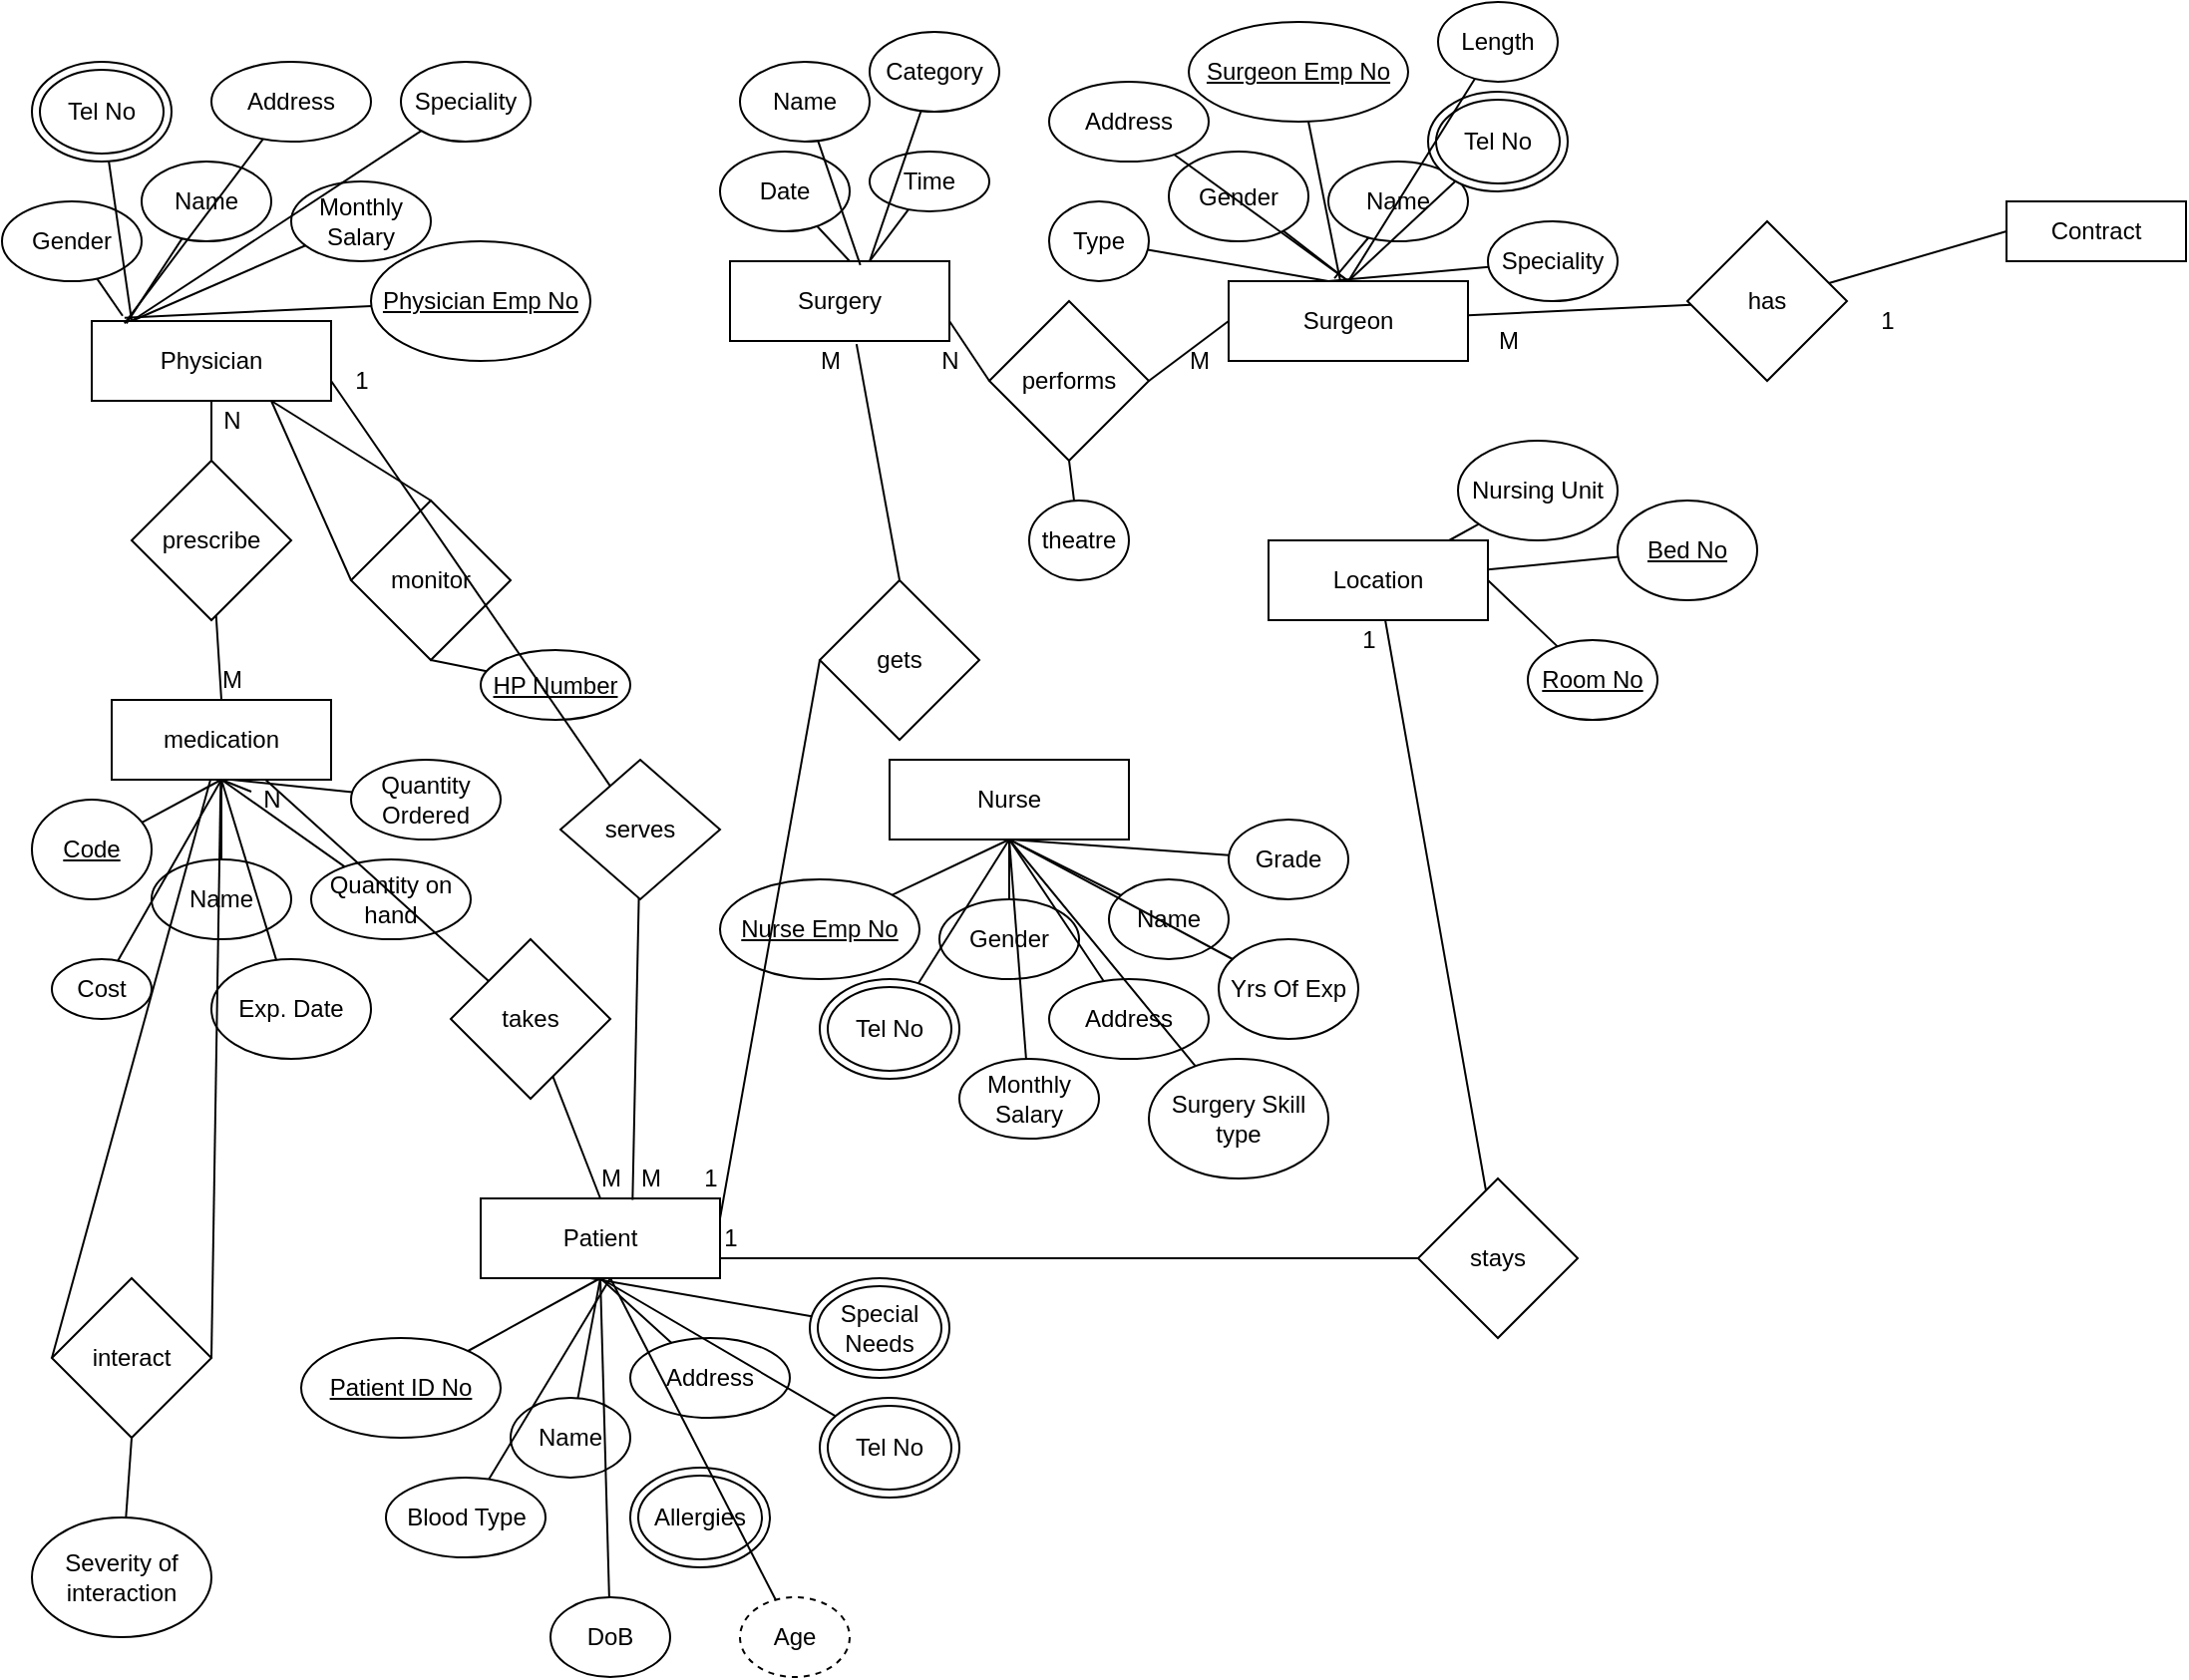 <mxfile version="15.7.3" type="github">
  <diagram id="ZB2PkOVlPT2-zo93CzSN" name="Page-1">
    <mxGraphModel dx="792" dy="1552" grid="1" gridSize="10" guides="1" tooltips="1" connect="1" arrows="1" fold="1" page="1" pageScale="1" pageWidth="850" pageHeight="1100" math="0" shadow="0">
      <root>
        <mxCell id="0" />
        <mxCell id="1" parent="0" />
        <mxCell id="KcIeR8g20Xgpo551yg-J-1" value="Surgeon" style="rounded=0;whiteSpace=wrap;html=1;" vertex="1" parent="1">
          <mxGeometry x="630" y="100" width="120" height="40" as="geometry" />
        </mxCell>
        <mxCell id="KcIeR8g20Xgpo551yg-J-2" value="Physician" style="rounded=0;whiteSpace=wrap;html=1;" vertex="1" parent="1">
          <mxGeometry x="60" y="120" width="120" height="40" as="geometry" />
        </mxCell>
        <mxCell id="KcIeR8g20Xgpo551yg-J-3" value="Nurse" style="rounded=0;whiteSpace=wrap;html=1;" vertex="1" parent="1">
          <mxGeometry x="460" y="340" width="120" height="40" as="geometry" />
        </mxCell>
        <mxCell id="KcIeR8g20Xgpo551yg-J-4" value="medication" style="rounded=0;whiteSpace=wrap;html=1;" vertex="1" parent="1">
          <mxGeometry x="70" y="310" width="110" height="40" as="geometry" />
        </mxCell>
        <mxCell id="KcIeR8g20Xgpo551yg-J-5" value="Patient" style="rounded=0;whiteSpace=wrap;html=1;" vertex="1" parent="1">
          <mxGeometry x="255" y="560" width="120" height="40" as="geometry" />
        </mxCell>
        <mxCell id="KcIeR8g20Xgpo551yg-J-6" value="Location" style="rounded=0;whiteSpace=wrap;html=1;" vertex="1" parent="1">
          <mxGeometry x="650" y="230" width="110" height="40" as="geometry" />
        </mxCell>
        <mxCell id="KcIeR8g20Xgpo551yg-J-7" value="Surgery" style="rounded=0;whiteSpace=wrap;html=1;" vertex="1" parent="1">
          <mxGeometry x="380" y="90" width="110" height="40" as="geometry" />
        </mxCell>
        <mxCell id="KcIeR8g20Xgpo551yg-J-47" style="edgeStyle=none;rounded=0;orthogonalLoop=1;jettySize=auto;html=1;entryX=0.137;entryY=-0.041;entryDx=0;entryDy=0;entryPerimeter=0;endArrow=none;endFill=0;" edge="1" parent="1" source="KcIeR8g20Xgpo551yg-J-8" target="KcIeR8g20Xgpo551yg-J-2">
          <mxGeometry relative="1" as="geometry" />
        </mxCell>
        <mxCell id="KcIeR8g20Xgpo551yg-J-8" value="&lt;u&gt;Physician Emp No&lt;/u&gt;" style="ellipse;whiteSpace=wrap;html=1;" vertex="1" parent="1">
          <mxGeometry x="200" y="80" width="110" height="60" as="geometry" />
        </mxCell>
        <mxCell id="KcIeR8g20Xgpo551yg-J-44" style="edgeStyle=none;rounded=0;orthogonalLoop=1;jettySize=auto;html=1;entryX=0.145;entryY=0.03;entryDx=0;entryDy=0;entryPerimeter=0;endArrow=none;endFill=0;" edge="1" parent="1" source="KcIeR8g20Xgpo551yg-J-9" target="KcIeR8g20Xgpo551yg-J-2">
          <mxGeometry relative="1" as="geometry" />
        </mxCell>
        <mxCell id="KcIeR8g20Xgpo551yg-J-9" value="Name" style="ellipse;whiteSpace=wrap;html=1;" vertex="1" parent="1">
          <mxGeometry x="85" y="40" width="65" height="40" as="geometry" />
        </mxCell>
        <mxCell id="KcIeR8g20Xgpo551yg-J-42" style="rounded=0;orthogonalLoop=1;jettySize=auto;html=1;entryX=0.129;entryY=-0.065;entryDx=0;entryDy=0;entryPerimeter=0;endArrow=none;endFill=0;" edge="1" parent="1" source="KcIeR8g20Xgpo551yg-J-10" target="KcIeR8g20Xgpo551yg-J-2">
          <mxGeometry relative="1" as="geometry" />
        </mxCell>
        <mxCell id="KcIeR8g20Xgpo551yg-J-10" value="Gender" style="ellipse;whiteSpace=wrap;html=1;" vertex="1" parent="1">
          <mxGeometry x="15" y="60" width="70" height="40" as="geometry" />
        </mxCell>
        <mxCell id="KcIeR8g20Xgpo551yg-J-45" style="edgeStyle=none;rounded=0;orthogonalLoop=1;jettySize=auto;html=1;endArrow=none;endFill=0;" edge="1" parent="1" source="KcIeR8g20Xgpo551yg-J-11">
          <mxGeometry relative="1" as="geometry">
            <mxPoint x="80" y="120" as="targetPoint" />
          </mxGeometry>
        </mxCell>
        <mxCell id="KcIeR8g20Xgpo551yg-J-11" value="Monthly Salary" style="ellipse;whiteSpace=wrap;html=1;" vertex="1" parent="1">
          <mxGeometry x="160" y="50" width="70" height="40" as="geometry" />
        </mxCell>
        <mxCell id="KcIeR8g20Xgpo551yg-J-48" style="edgeStyle=none;rounded=0;orthogonalLoop=1;jettySize=auto;html=1;endArrow=none;endFill=0;" edge="1" parent="1" source="KcIeR8g20Xgpo551yg-J-12">
          <mxGeometry relative="1" as="geometry">
            <mxPoint x="80" y="120" as="targetPoint" />
          </mxGeometry>
        </mxCell>
        <mxCell id="KcIeR8g20Xgpo551yg-J-12" value="Speciality" style="ellipse;whiteSpace=wrap;html=1;" vertex="1" parent="1">
          <mxGeometry x="215" y="-10" width="65" height="40" as="geometry" />
        </mxCell>
        <mxCell id="KcIeR8g20Xgpo551yg-J-46" style="edgeStyle=none;rounded=0;orthogonalLoop=1;jettySize=auto;html=1;entryX=0.137;entryY=0.03;entryDx=0;entryDy=0;entryPerimeter=0;endArrow=none;endFill=0;" edge="1" parent="1" source="KcIeR8g20Xgpo551yg-J-13" target="KcIeR8g20Xgpo551yg-J-2">
          <mxGeometry relative="1" as="geometry" />
        </mxCell>
        <mxCell id="KcIeR8g20Xgpo551yg-J-13" value="Address" style="ellipse;whiteSpace=wrap;html=1;" vertex="1" parent="1">
          <mxGeometry x="120" y="-10" width="80" height="40" as="geometry" />
        </mxCell>
        <mxCell id="KcIeR8g20Xgpo551yg-J-43" style="edgeStyle=none;rounded=0;orthogonalLoop=1;jettySize=auto;html=1;entryX=0.167;entryY=0;entryDx=0;entryDy=0;entryPerimeter=0;endArrow=none;endFill=0;" edge="1" parent="1" source="KcIeR8g20Xgpo551yg-J-14" target="KcIeR8g20Xgpo551yg-J-2">
          <mxGeometry relative="1" as="geometry" />
        </mxCell>
        <mxCell id="KcIeR8g20Xgpo551yg-J-14" value="Tel No" style="ellipse;shape=doubleEllipse;whiteSpace=wrap;html=1;" vertex="1" parent="1">
          <mxGeometry x="30" y="-10" width="70" height="50" as="geometry" />
        </mxCell>
        <mxCell id="KcIeR8g20Xgpo551yg-J-67" style="edgeStyle=none;rounded=0;orthogonalLoop=1;jettySize=auto;html=1;entryX=0.5;entryY=1;entryDx=0;entryDy=0;endArrow=none;endFill=0;" edge="1" parent="1" source="KcIeR8g20Xgpo551yg-J-15" target="KcIeR8g20Xgpo551yg-J-3">
          <mxGeometry relative="1" as="geometry" />
        </mxCell>
        <mxCell id="KcIeR8g20Xgpo551yg-J-15" value="Name" style="ellipse;whiteSpace=wrap;html=1;" vertex="1" parent="1">
          <mxGeometry x="570" y="400" width="60" height="40" as="geometry" />
        </mxCell>
        <mxCell id="KcIeR8g20Xgpo551yg-J-51" style="edgeStyle=none;rounded=0;orthogonalLoop=1;jettySize=auto;html=1;entryX=0.442;entryY=-0.036;entryDx=0;entryDy=0;entryPerimeter=0;endArrow=none;endFill=0;" edge="1" parent="1" source="KcIeR8g20Xgpo551yg-J-16" target="KcIeR8g20Xgpo551yg-J-1">
          <mxGeometry relative="1" as="geometry" />
        </mxCell>
        <mxCell id="KcIeR8g20Xgpo551yg-J-16" value="Name" style="ellipse;whiteSpace=wrap;html=1;" vertex="1" parent="1">
          <mxGeometry x="680" y="40" width="70" height="40" as="geometry" />
        </mxCell>
        <mxCell id="KcIeR8g20Xgpo551yg-J-53" style="edgeStyle=none;rounded=0;orthogonalLoop=1;jettySize=auto;html=1;endArrow=none;endFill=0;" edge="1" parent="1" source="KcIeR8g20Xgpo551yg-J-17">
          <mxGeometry relative="1" as="geometry">
            <mxPoint x="690" y="100" as="targetPoint" />
          </mxGeometry>
        </mxCell>
        <mxCell id="KcIeR8g20Xgpo551yg-J-17" value="Gender" style="ellipse;whiteSpace=wrap;html=1;" vertex="1" parent="1">
          <mxGeometry x="600" y="35" width="70" height="45" as="geometry" />
        </mxCell>
        <mxCell id="KcIeR8g20Xgpo551yg-J-62" style="edgeStyle=none;rounded=0;orthogonalLoop=1;jettySize=auto;html=1;endArrow=none;endFill=0;" edge="1" parent="1" source="KcIeR8g20Xgpo551yg-J-18" target="KcIeR8g20Xgpo551yg-J-3">
          <mxGeometry relative="1" as="geometry" />
        </mxCell>
        <mxCell id="KcIeR8g20Xgpo551yg-J-18" value="Gender" style="ellipse;whiteSpace=wrap;html=1;" vertex="1" parent="1">
          <mxGeometry x="485" y="410" width="70" height="40" as="geometry" />
        </mxCell>
        <mxCell id="KcIeR8g20Xgpo551yg-J-49" style="edgeStyle=none;rounded=0;orthogonalLoop=1;jettySize=auto;html=1;endArrow=none;endFill=0;" edge="1" parent="1" source="KcIeR8g20Xgpo551yg-J-19" target="KcIeR8g20Xgpo551yg-J-1">
          <mxGeometry relative="1" as="geometry" />
        </mxCell>
        <mxCell id="KcIeR8g20Xgpo551yg-J-19" value="&lt;u&gt;Surgeon Emp No&lt;/u&gt;" style="ellipse;whiteSpace=wrap;html=1;" vertex="1" parent="1">
          <mxGeometry x="610" y="-30" width="110" height="50" as="geometry" />
        </mxCell>
        <mxCell id="KcIeR8g20Xgpo551yg-J-61" style="edgeStyle=none;rounded=0;orthogonalLoop=1;jettySize=auto;html=1;entryX=0.5;entryY=1;entryDx=0;entryDy=0;endArrow=none;endFill=0;" edge="1" parent="1" source="KcIeR8g20Xgpo551yg-J-20" target="KcIeR8g20Xgpo551yg-J-3">
          <mxGeometry relative="1" as="geometry" />
        </mxCell>
        <mxCell id="KcIeR8g20Xgpo551yg-J-20" value="&lt;u&gt;Nurse Emp No&lt;/u&gt;" style="ellipse;whiteSpace=wrap;html=1;" vertex="1" parent="1">
          <mxGeometry x="375" y="400" width="100" height="50" as="geometry" />
        </mxCell>
        <mxCell id="KcIeR8g20Xgpo551yg-J-55" style="edgeStyle=none;rounded=0;orthogonalLoop=1;jettySize=auto;html=1;endArrow=none;endFill=0;" edge="1" parent="1" source="KcIeR8g20Xgpo551yg-J-21">
          <mxGeometry relative="1" as="geometry">
            <mxPoint x="690" y="100" as="targetPoint" />
          </mxGeometry>
        </mxCell>
        <mxCell id="KcIeR8g20Xgpo551yg-J-21" value="Address" style="ellipse;whiteSpace=wrap;html=1;" vertex="1" parent="1">
          <mxGeometry x="540" width="80" height="40" as="geometry" />
        </mxCell>
        <mxCell id="KcIeR8g20Xgpo551yg-J-65" style="edgeStyle=none;rounded=0;orthogonalLoop=1;jettySize=auto;html=1;endArrow=none;endFill=0;" edge="1" parent="1" source="KcIeR8g20Xgpo551yg-J-22">
          <mxGeometry relative="1" as="geometry">
            <mxPoint x="520" y="380" as="targetPoint" />
          </mxGeometry>
        </mxCell>
        <mxCell id="KcIeR8g20Xgpo551yg-J-22" value="Address" style="ellipse;whiteSpace=wrap;html=1;" vertex="1" parent="1">
          <mxGeometry x="540" y="450" width="80" height="40" as="geometry" />
        </mxCell>
        <mxCell id="KcIeR8g20Xgpo551yg-J-56" style="edgeStyle=none;rounded=0;orthogonalLoop=1;jettySize=auto;html=1;endArrow=none;endFill=0;" edge="1" parent="1" source="KcIeR8g20Xgpo551yg-J-23">
          <mxGeometry relative="1" as="geometry">
            <mxPoint x="690" y="100" as="targetPoint" />
          </mxGeometry>
        </mxCell>
        <mxCell id="KcIeR8g20Xgpo551yg-J-23" value="Tel No" style="ellipse;shape=doubleEllipse;whiteSpace=wrap;html=1;" vertex="1" parent="1">
          <mxGeometry x="730" y="5" width="70" height="50" as="geometry" />
        </mxCell>
        <mxCell id="KcIeR8g20Xgpo551yg-J-63" style="edgeStyle=none;rounded=0;orthogonalLoop=1;jettySize=auto;html=1;entryX=0.5;entryY=1;entryDx=0;entryDy=0;endArrow=none;endFill=0;" edge="1" parent="1" source="KcIeR8g20Xgpo551yg-J-24" target="KcIeR8g20Xgpo551yg-J-3">
          <mxGeometry relative="1" as="geometry" />
        </mxCell>
        <mxCell id="KcIeR8g20Xgpo551yg-J-24" value="Tel No" style="ellipse;shape=doubleEllipse;whiteSpace=wrap;html=1;" vertex="1" parent="1">
          <mxGeometry x="425" y="450" width="70" height="50" as="geometry" />
        </mxCell>
        <mxCell id="KcIeR8g20Xgpo551yg-J-52" style="edgeStyle=none;rounded=0;orthogonalLoop=1;jettySize=auto;html=1;endArrow=none;endFill=0;" edge="1" parent="1" source="KcIeR8g20Xgpo551yg-J-25">
          <mxGeometry relative="1" as="geometry">
            <mxPoint x="680" y="100" as="targetPoint" />
          </mxGeometry>
        </mxCell>
        <mxCell id="KcIeR8g20Xgpo551yg-J-25" value="Speciality" style="ellipse;whiteSpace=wrap;html=1;" vertex="1" parent="1">
          <mxGeometry x="760" y="70" width="65" height="40" as="geometry" />
        </mxCell>
        <mxCell id="KcIeR8g20Xgpo551yg-J-54" style="edgeStyle=none;rounded=0;orthogonalLoop=1;jettySize=auto;html=1;endArrow=none;endFill=0;" edge="1" parent="1" source="KcIeR8g20Xgpo551yg-J-26">
          <mxGeometry relative="1" as="geometry">
            <mxPoint x="680" y="100" as="targetPoint" />
          </mxGeometry>
        </mxCell>
        <mxCell id="KcIeR8g20Xgpo551yg-J-26" value="Type" style="ellipse;whiteSpace=wrap;html=1;" vertex="1" parent="1">
          <mxGeometry x="540" y="60" width="50" height="40" as="geometry" />
        </mxCell>
        <mxCell id="KcIeR8g20Xgpo551yg-J-57" style="edgeStyle=none;rounded=0;orthogonalLoop=1;jettySize=auto;html=1;endArrow=none;endFill=0;" edge="1" parent="1" source="KcIeR8g20Xgpo551yg-J-27">
          <mxGeometry relative="1" as="geometry">
            <mxPoint x="690" y="100" as="targetPoint" />
          </mxGeometry>
        </mxCell>
        <mxCell id="KcIeR8g20Xgpo551yg-J-27" value="Length" style="ellipse;whiteSpace=wrap;html=1;" vertex="1" parent="1">
          <mxGeometry x="735" y="-40" width="60" height="40" as="geometry" />
        </mxCell>
        <mxCell id="KcIeR8g20Xgpo551yg-J-28" value="Contract" style="rounded=0;whiteSpace=wrap;html=1;" vertex="1" parent="1">
          <mxGeometry x="1020" y="60" width="90" height="30" as="geometry" />
        </mxCell>
        <mxCell id="KcIeR8g20Xgpo551yg-J-64" style="edgeStyle=none;rounded=0;orthogonalLoop=1;jettySize=auto;html=1;entryX=0.5;entryY=1;entryDx=0;entryDy=0;endArrow=none;endFill=0;" edge="1" parent="1" source="KcIeR8g20Xgpo551yg-J-29" target="KcIeR8g20Xgpo551yg-J-3">
          <mxGeometry relative="1" as="geometry" />
        </mxCell>
        <mxCell id="KcIeR8g20Xgpo551yg-J-29" value="Monthly Salary" style="ellipse;whiteSpace=wrap;html=1;" vertex="1" parent="1">
          <mxGeometry x="495" y="490" width="70" height="40" as="geometry" />
        </mxCell>
        <mxCell id="KcIeR8g20Xgpo551yg-J-70" style="edgeStyle=none;rounded=0;orthogonalLoop=1;jettySize=auto;html=1;entryX=0.5;entryY=1;entryDx=0;entryDy=0;endArrow=none;endFill=0;" edge="1" parent="1" source="KcIeR8g20Xgpo551yg-J-30" target="KcIeR8g20Xgpo551yg-J-3">
          <mxGeometry relative="1" as="geometry" />
        </mxCell>
        <mxCell id="KcIeR8g20Xgpo551yg-J-30" value="Grade" style="ellipse;whiteSpace=wrap;html=1;" vertex="1" parent="1">
          <mxGeometry x="630" y="370" width="60" height="40" as="geometry" />
        </mxCell>
        <mxCell id="KcIeR8g20Xgpo551yg-J-69" style="edgeStyle=none;rounded=0;orthogonalLoop=1;jettySize=auto;html=1;entryX=0.5;entryY=1;entryDx=0;entryDy=0;endArrow=none;endFill=0;" edge="1" parent="1" source="KcIeR8g20Xgpo551yg-J-31" target="KcIeR8g20Xgpo551yg-J-3">
          <mxGeometry relative="1" as="geometry" />
        </mxCell>
        <mxCell id="KcIeR8g20Xgpo551yg-J-31" value="Yrs Of Exp" style="ellipse;whiteSpace=wrap;html=1;" vertex="1" parent="1">
          <mxGeometry x="625" y="430" width="70" height="50" as="geometry" />
        </mxCell>
        <mxCell id="KcIeR8g20Xgpo551yg-J-66" style="edgeStyle=none;rounded=0;orthogonalLoop=1;jettySize=auto;html=1;entryX=0.5;entryY=1;entryDx=0;entryDy=0;endArrow=none;endFill=0;" edge="1" parent="1" source="KcIeR8g20Xgpo551yg-J-32" target="KcIeR8g20Xgpo551yg-J-3">
          <mxGeometry relative="1" as="geometry" />
        </mxCell>
        <mxCell id="KcIeR8g20Xgpo551yg-J-32" value="Surgery Skill type" style="ellipse;whiteSpace=wrap;html=1;" vertex="1" parent="1">
          <mxGeometry x="590" y="490" width="90" height="60" as="geometry" />
        </mxCell>
        <mxCell id="KcIeR8g20Xgpo551yg-J-59" style="edgeStyle=none;rounded=0;orthogonalLoop=1;jettySize=auto;html=1;endArrow=none;endFill=0;" edge="1" parent="1" source="KcIeR8g20Xgpo551yg-J-33" target="KcIeR8g20Xgpo551yg-J-6">
          <mxGeometry relative="1" as="geometry" />
        </mxCell>
        <mxCell id="KcIeR8g20Xgpo551yg-J-33" value="&lt;u&gt;Bed No&lt;/u&gt;" style="ellipse;whiteSpace=wrap;html=1;" vertex="1" parent="1">
          <mxGeometry x="825" y="210" width="70" height="50" as="geometry" />
        </mxCell>
        <mxCell id="KcIeR8g20Xgpo551yg-J-60" style="edgeStyle=none;rounded=0;orthogonalLoop=1;jettySize=auto;html=1;entryX=1;entryY=0.5;entryDx=0;entryDy=0;endArrow=none;endFill=0;" edge="1" parent="1" source="KcIeR8g20Xgpo551yg-J-34" target="KcIeR8g20Xgpo551yg-J-6">
          <mxGeometry relative="1" as="geometry" />
        </mxCell>
        <mxCell id="KcIeR8g20Xgpo551yg-J-34" value="&lt;u&gt;Room No&lt;/u&gt;" style="ellipse;whiteSpace=wrap;html=1;" vertex="1" parent="1">
          <mxGeometry x="780" y="280" width="65" height="40" as="geometry" />
        </mxCell>
        <mxCell id="KcIeR8g20Xgpo551yg-J-58" style="edgeStyle=none;rounded=0;orthogonalLoop=1;jettySize=auto;html=1;endArrow=none;endFill=0;" edge="1" parent="1" source="KcIeR8g20Xgpo551yg-J-35" target="KcIeR8g20Xgpo551yg-J-6">
          <mxGeometry relative="1" as="geometry" />
        </mxCell>
        <mxCell id="KcIeR8g20Xgpo551yg-J-35" value="Nursing Unit" style="ellipse;whiteSpace=wrap;html=1;" vertex="1" parent="1">
          <mxGeometry x="745" y="180" width="80" height="50" as="geometry" />
        </mxCell>
        <mxCell id="KcIeR8g20Xgpo551yg-J-71" style="edgeStyle=none;rounded=0;orthogonalLoop=1;jettySize=auto;html=1;entryX=0.5;entryY=1;entryDx=0;entryDy=0;endArrow=none;endFill=0;" edge="1" parent="1" source="KcIeR8g20Xgpo551yg-J-36" target="KcIeR8g20Xgpo551yg-J-4">
          <mxGeometry relative="1" as="geometry" />
        </mxCell>
        <mxCell id="KcIeR8g20Xgpo551yg-J-36" value="&lt;u&gt;Code&lt;/u&gt;" style="ellipse;whiteSpace=wrap;html=1;" vertex="1" parent="1">
          <mxGeometry x="30" y="360" width="60" height="50" as="geometry" />
        </mxCell>
        <mxCell id="KcIeR8g20Xgpo551yg-J-73" style="edgeStyle=none;rounded=0;orthogonalLoop=1;jettySize=auto;html=1;endArrow=none;endFill=0;" edge="1" parent="1" source="KcIeR8g20Xgpo551yg-J-37" target="KcIeR8g20Xgpo551yg-J-4">
          <mxGeometry relative="1" as="geometry" />
        </mxCell>
        <mxCell id="KcIeR8g20Xgpo551yg-J-37" value="Name" style="ellipse;whiteSpace=wrap;html=1;" vertex="1" parent="1">
          <mxGeometry x="90" y="390" width="70" height="40" as="geometry" />
        </mxCell>
        <mxCell id="KcIeR8g20Xgpo551yg-J-75" style="edgeStyle=none;rounded=0;orthogonalLoop=1;jettySize=auto;html=1;entryX=0.5;entryY=1;entryDx=0;entryDy=0;endArrow=none;endFill=0;" edge="1" parent="1" source="KcIeR8g20Xgpo551yg-J-38" target="KcIeR8g20Xgpo551yg-J-4">
          <mxGeometry relative="1" as="geometry" />
        </mxCell>
        <mxCell id="KcIeR8g20Xgpo551yg-J-38" value="Quantity on hand" style="ellipse;whiteSpace=wrap;html=1;" vertex="1" parent="1">
          <mxGeometry x="170" y="390" width="80" height="40" as="geometry" />
        </mxCell>
        <mxCell id="KcIeR8g20Xgpo551yg-J-76" style="edgeStyle=none;rounded=0;orthogonalLoop=1;jettySize=auto;html=1;entryX=0.5;entryY=1;entryDx=0;entryDy=0;endArrow=none;endFill=0;startArrow=none;" edge="1" parent="1" source="KcIeR8g20Xgpo551yg-J-121" target="KcIeR8g20Xgpo551yg-J-4">
          <mxGeometry relative="1" as="geometry" />
        </mxCell>
        <mxCell id="KcIeR8g20Xgpo551yg-J-39" value="Quantity Ordered" style="ellipse;whiteSpace=wrap;html=1;" vertex="1" parent="1">
          <mxGeometry x="190" y="340" width="75" height="40" as="geometry" />
        </mxCell>
        <mxCell id="KcIeR8g20Xgpo551yg-J-72" style="edgeStyle=none;rounded=0;orthogonalLoop=1;jettySize=auto;html=1;entryX=0.5;entryY=1;entryDx=0;entryDy=0;endArrow=none;endFill=0;" edge="1" parent="1" source="KcIeR8g20Xgpo551yg-J-40" target="KcIeR8g20Xgpo551yg-J-4">
          <mxGeometry relative="1" as="geometry" />
        </mxCell>
        <mxCell id="KcIeR8g20Xgpo551yg-J-40" value="Cost" style="ellipse;whiteSpace=wrap;html=1;" vertex="1" parent="1">
          <mxGeometry x="40" y="440" width="50" height="30" as="geometry" />
        </mxCell>
        <mxCell id="KcIeR8g20Xgpo551yg-J-74" style="edgeStyle=none;rounded=0;orthogonalLoop=1;jettySize=auto;html=1;entryX=0.5;entryY=1;entryDx=0;entryDy=0;endArrow=none;endFill=0;" edge="1" parent="1" source="KcIeR8g20Xgpo551yg-J-41" target="KcIeR8g20Xgpo551yg-J-4">
          <mxGeometry relative="1" as="geometry" />
        </mxCell>
        <mxCell id="KcIeR8g20Xgpo551yg-J-41" value="Exp. Date" style="ellipse;whiteSpace=wrap;html=1;" vertex="1" parent="1">
          <mxGeometry x="120" y="440" width="80" height="50" as="geometry" />
        </mxCell>
        <mxCell id="KcIeR8g20Xgpo551yg-J-83" style="edgeStyle=none;rounded=0;orthogonalLoop=1;jettySize=auto;html=1;endArrow=none;endFill=0;" edge="1" parent="1" source="KcIeR8g20Xgpo551yg-J-77">
          <mxGeometry relative="1" as="geometry">
            <mxPoint x="440" y="90" as="targetPoint" />
          </mxGeometry>
        </mxCell>
        <mxCell id="KcIeR8g20Xgpo551yg-J-77" value="Date" style="ellipse;whiteSpace=wrap;html=1;fontFamily=Helvetica;fontSize=12;fontColor=rgba(0, 0, 0, 1);align=center;strokeColor=rgba(0, 0, 0, 1);fillColor=rgba(255, 255, 255, 1);" vertex="1" parent="1">
          <mxGeometry x="375" y="35" width="65" height="40" as="geometry" />
        </mxCell>
        <mxCell id="KcIeR8g20Xgpo551yg-J-82" style="edgeStyle=none;rounded=0;orthogonalLoop=1;jettySize=auto;html=1;endArrow=none;endFill=0;" edge="1" parent="1" source="KcIeR8g20Xgpo551yg-J-78" target="KcIeR8g20Xgpo551yg-J-7">
          <mxGeometry relative="1" as="geometry" />
        </mxCell>
        <mxCell id="KcIeR8g20Xgpo551yg-J-78" value="Time" style="ellipse;whiteSpace=wrap;html=1;" vertex="1" parent="1">
          <mxGeometry x="450" y="35" width="60" height="30" as="geometry" />
        </mxCell>
        <mxCell id="KcIeR8g20Xgpo551yg-J-81" style="edgeStyle=none;rounded=0;orthogonalLoop=1;jettySize=auto;html=1;entryX=0.594;entryY=0.048;entryDx=0;entryDy=0;entryPerimeter=0;endArrow=none;endFill=0;" edge="1" parent="1" source="KcIeR8g20Xgpo551yg-J-79" target="KcIeR8g20Xgpo551yg-J-7">
          <mxGeometry relative="1" as="geometry" />
        </mxCell>
        <mxCell id="KcIeR8g20Xgpo551yg-J-79" value="Name" style="ellipse;whiteSpace=wrap;html=1;" vertex="1" parent="1">
          <mxGeometry x="385" y="-10" width="65" height="40" as="geometry" />
        </mxCell>
        <mxCell id="KcIeR8g20Xgpo551yg-J-84" style="edgeStyle=none;rounded=0;orthogonalLoop=1;jettySize=auto;html=1;endArrow=none;endFill=0;" edge="1" parent="1" source="KcIeR8g20Xgpo551yg-J-80">
          <mxGeometry relative="1" as="geometry">
            <mxPoint x="450" y="90" as="targetPoint" />
          </mxGeometry>
        </mxCell>
        <mxCell id="KcIeR8g20Xgpo551yg-J-80" value="Category" style="ellipse;whiteSpace=wrap;html=1;" vertex="1" parent="1">
          <mxGeometry x="450" y="-25" width="65" height="40" as="geometry" />
        </mxCell>
        <mxCell id="KcIeR8g20Xgpo551yg-J-88" style="edgeStyle=none;rounded=0;orthogonalLoop=1;jettySize=auto;html=1;entryX=0.5;entryY=1;entryDx=0;entryDy=0;endArrow=none;endFill=0;" edge="1" parent="1" source="KcIeR8g20Xgpo551yg-J-85" target="KcIeR8g20Xgpo551yg-J-5">
          <mxGeometry relative="1" as="geometry" />
        </mxCell>
        <mxCell id="KcIeR8g20Xgpo551yg-J-85" value="&lt;u&gt;Patient ID No&lt;/u&gt;" style="ellipse;whiteSpace=wrap;html=1;" vertex="1" parent="1">
          <mxGeometry x="165" y="630" width="100" height="50" as="geometry" />
        </mxCell>
        <mxCell id="KcIeR8g20Xgpo551yg-J-89" style="edgeStyle=none;rounded=0;orthogonalLoop=1;jettySize=auto;html=1;entryX=0.5;entryY=1;entryDx=0;entryDy=0;endArrow=none;endFill=0;" edge="1" parent="1" source="KcIeR8g20Xgpo551yg-J-86" target="KcIeR8g20Xgpo551yg-J-5">
          <mxGeometry relative="1" as="geometry" />
        </mxCell>
        <mxCell id="KcIeR8g20Xgpo551yg-J-86" value="Name" style="ellipse;whiteSpace=wrap;html=1;" vertex="1" parent="1">
          <mxGeometry x="270" y="660" width="60" height="40" as="geometry" />
        </mxCell>
        <mxCell id="KcIeR8g20Xgpo551yg-J-90" style="edgeStyle=none;rounded=0;orthogonalLoop=1;jettySize=auto;html=1;entryX=0.5;entryY=1;entryDx=0;entryDy=0;endArrow=none;endFill=0;" edge="1" parent="1" source="KcIeR8g20Xgpo551yg-J-87" target="KcIeR8g20Xgpo551yg-J-5">
          <mxGeometry relative="1" as="geometry" />
        </mxCell>
        <mxCell id="KcIeR8g20Xgpo551yg-J-87" value="Address" style="ellipse;whiteSpace=wrap;html=1;" vertex="1" parent="1">
          <mxGeometry x="330" y="630" width="80" height="40" as="geometry" />
        </mxCell>
        <mxCell id="KcIeR8g20Xgpo551yg-J-99" style="edgeStyle=none;rounded=0;orthogonalLoop=1;jettySize=auto;html=1;endArrow=none;endFill=0;" edge="1" parent="1" source="KcIeR8g20Xgpo551yg-J-92">
          <mxGeometry relative="1" as="geometry">
            <mxPoint x="320" y="600" as="targetPoint" />
          </mxGeometry>
        </mxCell>
        <mxCell id="KcIeR8g20Xgpo551yg-J-92" value="Blood Type" style="ellipse;whiteSpace=wrap;html=1;" vertex="1" parent="1">
          <mxGeometry x="207.5" y="700" width="80" height="40" as="geometry" />
        </mxCell>
        <mxCell id="KcIeR8g20Xgpo551yg-J-100" style="edgeStyle=none;rounded=0;orthogonalLoop=1;jettySize=auto;html=1;entryX=0.5;entryY=1;entryDx=0;entryDy=0;endArrow=none;endFill=0;" edge="1" parent="1" source="KcIeR8g20Xgpo551yg-J-93" target="KcIeR8g20Xgpo551yg-J-5">
          <mxGeometry relative="1" as="geometry" />
        </mxCell>
        <mxCell id="KcIeR8g20Xgpo551yg-J-93" value="DoB" style="ellipse;whiteSpace=wrap;html=1;" vertex="1" parent="1">
          <mxGeometry x="290" y="760" width="60" height="40" as="geometry" />
        </mxCell>
        <mxCell id="KcIeR8g20Xgpo551yg-J-98" style="edgeStyle=none;rounded=0;orthogonalLoop=1;jettySize=auto;html=1;entryX=0.5;entryY=1;entryDx=0;entryDy=0;endArrow=none;endFill=0;" edge="1" parent="1" source="KcIeR8g20Xgpo551yg-J-94" target="KcIeR8g20Xgpo551yg-J-5">
          <mxGeometry relative="1" as="geometry" />
        </mxCell>
        <mxCell id="KcIeR8g20Xgpo551yg-J-94" value="Tel No" style="ellipse;shape=doubleEllipse;whiteSpace=wrap;html=1;" vertex="1" parent="1">
          <mxGeometry x="425" y="660" width="70" height="50" as="geometry" />
        </mxCell>
        <mxCell id="KcIeR8g20Xgpo551yg-J-95" value="Allergies" style="ellipse;shape=doubleEllipse;whiteSpace=wrap;html=1;" vertex="1" parent="1">
          <mxGeometry x="330" y="695" width="70" height="50" as="geometry" />
        </mxCell>
        <mxCell id="KcIeR8g20Xgpo551yg-J-97" style="edgeStyle=none;rounded=0;orthogonalLoop=1;jettySize=auto;html=1;endArrow=none;endFill=0;" edge="1" parent="1" source="KcIeR8g20Xgpo551yg-J-96">
          <mxGeometry relative="1" as="geometry">
            <mxPoint x="320" y="600" as="targetPoint" />
          </mxGeometry>
        </mxCell>
        <mxCell id="KcIeR8g20Xgpo551yg-J-96" value="Age" style="ellipse;whiteSpace=wrap;html=1;dashed=1;" vertex="1" parent="1">
          <mxGeometry x="385" y="760" width="55" height="40" as="geometry" />
        </mxCell>
        <mxCell id="KcIeR8g20Xgpo551yg-J-103" style="edgeStyle=none;rounded=0;orthogonalLoop=1;jettySize=auto;html=1;endArrow=none;endFill=0;exitX=1;exitY=0.5;exitDx=0;exitDy=0;" edge="1" parent="1" source="KcIeR8g20Xgpo551yg-J-102" target="KcIeR8g20Xgpo551yg-J-4">
          <mxGeometry relative="1" as="geometry" />
        </mxCell>
        <mxCell id="KcIeR8g20Xgpo551yg-J-104" style="edgeStyle=none;rounded=0;orthogonalLoop=1;jettySize=auto;html=1;endArrow=none;endFill=0;exitX=0;exitY=0.5;exitDx=0;exitDy=0;" edge="1" parent="1" source="KcIeR8g20Xgpo551yg-J-102" target="KcIeR8g20Xgpo551yg-J-4">
          <mxGeometry relative="1" as="geometry" />
        </mxCell>
        <mxCell id="KcIeR8g20Xgpo551yg-J-102" value="interact" style="rhombus;whiteSpace=wrap;html=1;" vertex="1" parent="1">
          <mxGeometry x="40" y="600" width="80" height="80" as="geometry" />
        </mxCell>
        <mxCell id="KcIeR8g20Xgpo551yg-J-106" style="edgeStyle=none;rounded=0;orthogonalLoop=1;jettySize=auto;html=1;entryX=0.5;entryY=1;entryDx=0;entryDy=0;endArrow=none;endFill=0;" edge="1" parent="1" source="KcIeR8g20Xgpo551yg-J-105" target="KcIeR8g20Xgpo551yg-J-102">
          <mxGeometry relative="1" as="geometry" />
        </mxCell>
        <mxCell id="KcIeR8g20Xgpo551yg-J-105" value="Severity of interaction" style="ellipse;whiteSpace=wrap;html=1;" vertex="1" parent="1">
          <mxGeometry x="30" y="720" width="90" height="60" as="geometry" />
        </mxCell>
        <mxCell id="KcIeR8g20Xgpo551yg-J-108" style="edgeStyle=none;rounded=0;orthogonalLoop=1;jettySize=auto;html=1;entryX=0;entryY=0.5;entryDx=0;entryDy=0;endArrow=none;endFill=0;" edge="1" parent="1" source="KcIeR8g20Xgpo551yg-J-107" target="KcIeR8g20Xgpo551yg-J-28">
          <mxGeometry relative="1" as="geometry" />
        </mxCell>
        <mxCell id="KcIeR8g20Xgpo551yg-J-109" style="edgeStyle=none;rounded=0;orthogonalLoop=1;jettySize=auto;html=1;endArrow=none;endFill=0;" edge="1" parent="1" source="KcIeR8g20Xgpo551yg-J-107" target="KcIeR8g20Xgpo551yg-J-1">
          <mxGeometry relative="1" as="geometry" />
        </mxCell>
        <mxCell id="KcIeR8g20Xgpo551yg-J-107" value="has" style="rhombus;whiteSpace=wrap;html=1;" vertex="1" parent="1">
          <mxGeometry x="860" y="70" width="80" height="80" as="geometry" />
        </mxCell>
        <mxCell id="KcIeR8g20Xgpo551yg-J-110" value="M" style="text;html=1;align=center;verticalAlign=middle;resizable=0;points=[];autosize=1;strokeColor=none;fillColor=none;" vertex="1" parent="1">
          <mxGeometry x="755" y="120" width="30" height="20" as="geometry" />
        </mxCell>
        <mxCell id="KcIeR8g20Xgpo551yg-J-111" value="1" style="text;html=1;align=center;verticalAlign=middle;resizable=0;points=[];autosize=1;strokeColor=none;fillColor=none;" vertex="1" parent="1">
          <mxGeometry x="950" y="110" width="20" height="20" as="geometry" />
        </mxCell>
        <mxCell id="KcIeR8g20Xgpo551yg-J-113" style="edgeStyle=none;rounded=0;orthogonalLoop=1;jettySize=auto;html=1;entryX=0.5;entryY=0;entryDx=0;entryDy=0;endArrow=none;endFill=0;" edge="1" parent="1" source="KcIeR8g20Xgpo551yg-J-112" target="KcIeR8g20Xgpo551yg-J-4">
          <mxGeometry relative="1" as="geometry" />
        </mxCell>
        <mxCell id="KcIeR8g20Xgpo551yg-J-114" style="edgeStyle=none;rounded=0;orthogonalLoop=1;jettySize=auto;html=1;endArrow=none;endFill=0;" edge="1" parent="1" source="KcIeR8g20Xgpo551yg-J-112" target="KcIeR8g20Xgpo551yg-J-2">
          <mxGeometry relative="1" as="geometry" />
        </mxCell>
        <mxCell id="KcIeR8g20Xgpo551yg-J-112" value="prescribe" style="rhombus;whiteSpace=wrap;html=1;" vertex="1" parent="1">
          <mxGeometry x="80" y="190" width="80" height="80" as="geometry" />
        </mxCell>
        <mxCell id="KcIeR8g20Xgpo551yg-J-115" value="M" style="text;html=1;align=center;verticalAlign=middle;resizable=0;points=[];autosize=1;strokeColor=none;fillColor=none;" vertex="1" parent="1">
          <mxGeometry x="115" y="290" width="30" height="20" as="geometry" />
        </mxCell>
        <mxCell id="KcIeR8g20Xgpo551yg-J-116" value="N" style="text;html=1;align=center;verticalAlign=middle;resizable=0;points=[];autosize=1;strokeColor=none;fillColor=none;" vertex="1" parent="1">
          <mxGeometry x="120" y="160" width="20" height="20" as="geometry" />
        </mxCell>
        <mxCell id="KcIeR8g20Xgpo551yg-J-118" style="edgeStyle=none;rounded=0;orthogonalLoop=1;jettySize=auto;html=1;endArrow=none;endFill=0;" edge="1" parent="1" source="KcIeR8g20Xgpo551yg-J-117" target="KcIeR8g20Xgpo551yg-J-4">
          <mxGeometry relative="1" as="geometry" />
        </mxCell>
        <mxCell id="KcIeR8g20Xgpo551yg-J-119" style="edgeStyle=none;rounded=0;orthogonalLoop=1;jettySize=auto;html=1;entryX=0.5;entryY=0;entryDx=0;entryDy=0;endArrow=none;endFill=0;" edge="1" parent="1" source="KcIeR8g20Xgpo551yg-J-117" target="KcIeR8g20Xgpo551yg-J-5">
          <mxGeometry relative="1" as="geometry" />
        </mxCell>
        <mxCell id="KcIeR8g20Xgpo551yg-J-117" value="takes" style="rhombus;whiteSpace=wrap;html=1;" vertex="1" parent="1">
          <mxGeometry x="240" y="430" width="80" height="80" as="geometry" />
        </mxCell>
        <mxCell id="KcIeR8g20Xgpo551yg-J-120" value="M" style="text;html=1;align=center;verticalAlign=middle;resizable=0;points=[];autosize=1;strokeColor=none;fillColor=none;" vertex="1" parent="1">
          <mxGeometry x="305" y="540" width="30" height="20" as="geometry" />
        </mxCell>
        <mxCell id="KcIeR8g20Xgpo551yg-J-121" value="N" style="text;html=1;align=center;verticalAlign=middle;resizable=0;points=[];autosize=1;strokeColor=none;fillColor=none;" vertex="1" parent="1">
          <mxGeometry x="140" y="350" width="20" height="20" as="geometry" />
        </mxCell>
        <mxCell id="KcIeR8g20Xgpo551yg-J-122" value="" style="edgeStyle=none;rounded=0;orthogonalLoop=1;jettySize=auto;html=1;endArrow=none;endFill=0;" edge="1" parent="1" source="KcIeR8g20Xgpo551yg-J-39">
          <mxGeometry relative="1" as="geometry">
            <mxPoint x="190.618" y="356.384" as="sourcePoint" />
            <mxPoint x="130" y="350" as="targetPoint" />
          </mxGeometry>
        </mxCell>
        <mxCell id="KcIeR8g20Xgpo551yg-J-124" style="edgeStyle=none;rounded=0;orthogonalLoop=1;jettySize=auto;html=1;entryX=0.75;entryY=1;entryDx=0;entryDy=0;endArrow=none;endFill=0;exitX=0;exitY=0.5;exitDx=0;exitDy=0;" edge="1" parent="1" source="KcIeR8g20Xgpo551yg-J-123" target="KcIeR8g20Xgpo551yg-J-2">
          <mxGeometry relative="1" as="geometry" />
        </mxCell>
        <mxCell id="KcIeR8g20Xgpo551yg-J-125" style="edgeStyle=none;rounded=0;orthogonalLoop=1;jettySize=auto;html=1;entryX=0.75;entryY=1;entryDx=0;entryDy=0;endArrow=none;endFill=0;exitX=0.5;exitY=0;exitDx=0;exitDy=0;" edge="1" parent="1" source="KcIeR8g20Xgpo551yg-J-123" target="KcIeR8g20Xgpo551yg-J-2">
          <mxGeometry relative="1" as="geometry" />
        </mxCell>
        <mxCell id="KcIeR8g20Xgpo551yg-J-123" value="monitor" style="rhombus;whiteSpace=wrap;html=1;" vertex="1" parent="1">
          <mxGeometry x="190" y="210" width="80" height="80" as="geometry" />
        </mxCell>
        <mxCell id="KcIeR8g20Xgpo551yg-J-127" style="edgeStyle=none;rounded=0;orthogonalLoop=1;jettySize=auto;html=1;endArrow=none;endFill=0;" edge="1" parent="1" source="KcIeR8g20Xgpo551yg-J-126">
          <mxGeometry relative="1" as="geometry">
            <mxPoint x="310" y="600" as="targetPoint" />
          </mxGeometry>
        </mxCell>
        <mxCell id="KcIeR8g20Xgpo551yg-J-126" value="Special Needs" style="ellipse;shape=doubleEllipse;whiteSpace=wrap;html=1;" vertex="1" parent="1">
          <mxGeometry x="420" y="600" width="70" height="50" as="geometry" />
        </mxCell>
        <mxCell id="KcIeR8g20Xgpo551yg-J-129" style="edgeStyle=none;rounded=0;orthogonalLoop=1;jettySize=auto;html=1;endArrow=none;endFill=0;exitX=0.5;exitY=0;exitDx=0;exitDy=0;entryX=0.948;entryY=0.078;entryDx=0;entryDy=0;entryPerimeter=0;" edge="1" parent="1" source="KcIeR8g20Xgpo551yg-J-128" target="KcIeR8g20Xgpo551yg-J-131">
          <mxGeometry relative="1" as="geometry">
            <mxPoint x="435" y="120" as="targetPoint" />
          </mxGeometry>
        </mxCell>
        <mxCell id="KcIeR8g20Xgpo551yg-J-130" style="edgeStyle=none;rounded=0;orthogonalLoop=1;jettySize=auto;html=1;exitX=0;exitY=0.5;exitDx=0;exitDy=0;entryX=1;entryY=0.25;entryDx=0;entryDy=0;endArrow=none;endFill=0;" edge="1" parent="1" source="KcIeR8g20Xgpo551yg-J-128" target="KcIeR8g20Xgpo551yg-J-5">
          <mxGeometry relative="1" as="geometry">
            <mxPoint x="392.58" y="584.2" as="targetPoint" />
          </mxGeometry>
        </mxCell>
        <mxCell id="KcIeR8g20Xgpo551yg-J-128" value="gets" style="rhombus;whiteSpace=wrap;html=1;" vertex="1" parent="1">
          <mxGeometry x="425" y="250" width="80" height="80" as="geometry" />
        </mxCell>
        <mxCell id="KcIeR8g20Xgpo551yg-J-131" value="M" style="text;html=1;align=center;verticalAlign=middle;resizable=0;points=[];autosize=1;strokeColor=none;fillColor=none;" vertex="1" parent="1">
          <mxGeometry x="415" y="130" width="30" height="20" as="geometry" />
        </mxCell>
        <mxCell id="KcIeR8g20Xgpo551yg-J-134" style="edgeStyle=none;rounded=0;orthogonalLoop=1;jettySize=auto;html=1;entryX=0.5;entryY=1;entryDx=0;entryDy=0;endArrow=none;endFill=0;" edge="1" parent="1" source="KcIeR8g20Xgpo551yg-J-133" target="KcIeR8g20Xgpo551yg-J-123">
          <mxGeometry relative="1" as="geometry" />
        </mxCell>
        <mxCell id="KcIeR8g20Xgpo551yg-J-133" value="&lt;u&gt;HP Number&lt;/u&gt;" style="ellipse;whiteSpace=wrap;html=1;" vertex="1" parent="1">
          <mxGeometry x="255" y="285" width="75" height="35" as="geometry" />
        </mxCell>
        <mxCell id="KcIeR8g20Xgpo551yg-J-137" style="edgeStyle=none;rounded=0;orthogonalLoop=1;jettySize=auto;html=1;entryX=1;entryY=0.75;entryDx=0;entryDy=0;endArrow=none;endFill=0;" edge="1" parent="1" source="KcIeR8g20Xgpo551yg-J-135" target="KcIeR8g20Xgpo551yg-J-2">
          <mxGeometry relative="1" as="geometry" />
        </mxCell>
        <mxCell id="KcIeR8g20Xgpo551yg-J-138" style="edgeStyle=none;rounded=0;orthogonalLoop=1;jettySize=auto;html=1;entryX=0.872;entryY=1.04;entryDx=0;entryDy=0;entryPerimeter=0;endArrow=none;endFill=0;" edge="1" parent="1" source="KcIeR8g20Xgpo551yg-J-135" target="KcIeR8g20Xgpo551yg-J-120">
          <mxGeometry relative="1" as="geometry" />
        </mxCell>
        <mxCell id="KcIeR8g20Xgpo551yg-J-135" value="serves" style="rhombus;whiteSpace=wrap;html=1;" vertex="1" parent="1">
          <mxGeometry x="295" y="340" width="80" height="70" as="geometry" />
        </mxCell>
        <mxCell id="KcIeR8g20Xgpo551yg-J-139" value="1&lt;br&gt;" style="text;html=1;align=center;verticalAlign=middle;resizable=0;points=[];autosize=1;strokeColor=none;fillColor=none;" vertex="1" parent="1">
          <mxGeometry x="185" y="140" width="20" height="20" as="geometry" />
        </mxCell>
        <mxCell id="KcIeR8g20Xgpo551yg-J-140" value="M" style="text;html=1;align=center;verticalAlign=middle;resizable=0;points=[];autosize=1;strokeColor=none;fillColor=none;" vertex="1" parent="1">
          <mxGeometry x="325" y="540" width="30" height="20" as="geometry" />
        </mxCell>
        <mxCell id="KcIeR8g20Xgpo551yg-J-141" value="1" style="text;html=1;align=center;verticalAlign=middle;resizable=0;points=[];autosize=1;strokeColor=none;fillColor=none;" vertex="1" parent="1">
          <mxGeometry x="360" y="540" width="20" height="20" as="geometry" />
        </mxCell>
        <mxCell id="KcIeR8g20Xgpo551yg-J-143" style="edgeStyle=none;rounded=0;orthogonalLoop=1;jettySize=auto;html=1;endArrow=none;endFill=0;" edge="1" parent="1" source="KcIeR8g20Xgpo551yg-J-142" target="KcIeR8g20Xgpo551yg-J-6">
          <mxGeometry relative="1" as="geometry" />
        </mxCell>
        <mxCell id="KcIeR8g20Xgpo551yg-J-144" style="edgeStyle=none;rounded=0;orthogonalLoop=1;jettySize=auto;html=1;entryX=1;entryY=0.75;entryDx=0;entryDy=0;endArrow=none;endFill=0;" edge="1" parent="1" source="KcIeR8g20Xgpo551yg-J-142" target="KcIeR8g20Xgpo551yg-J-5">
          <mxGeometry relative="1" as="geometry" />
        </mxCell>
        <mxCell id="KcIeR8g20Xgpo551yg-J-142" value="stays" style="rhombus;whiteSpace=wrap;html=1;" vertex="1" parent="1">
          <mxGeometry x="725" y="550" width="80" height="80" as="geometry" />
        </mxCell>
        <mxCell id="KcIeR8g20Xgpo551yg-J-145" value="1" style="text;html=1;align=center;verticalAlign=middle;resizable=0;points=[];autosize=1;strokeColor=none;fillColor=none;" vertex="1" parent="1">
          <mxGeometry x="690" y="270" width="20" height="20" as="geometry" />
        </mxCell>
        <mxCell id="KcIeR8g20Xgpo551yg-J-146" value="1" style="text;html=1;align=center;verticalAlign=middle;resizable=0;points=[];autosize=1;strokeColor=none;fillColor=none;" vertex="1" parent="1">
          <mxGeometry x="370" y="570" width="20" height="20" as="geometry" />
        </mxCell>
        <mxCell id="KcIeR8g20Xgpo551yg-J-148" style="edgeStyle=none;rounded=0;orthogonalLoop=1;jettySize=auto;html=1;entryX=0;entryY=0.5;entryDx=0;entryDy=0;endArrow=none;endFill=0;exitX=1;exitY=0.5;exitDx=0;exitDy=0;" edge="1" parent="1" source="KcIeR8g20Xgpo551yg-J-147" target="KcIeR8g20Xgpo551yg-J-1">
          <mxGeometry relative="1" as="geometry" />
        </mxCell>
        <mxCell id="KcIeR8g20Xgpo551yg-J-149" style="edgeStyle=none;rounded=0;orthogonalLoop=1;jettySize=auto;html=1;entryX=1;entryY=0.75;entryDx=0;entryDy=0;endArrow=none;endFill=0;exitX=0;exitY=0.5;exitDx=0;exitDy=0;" edge="1" parent="1" source="KcIeR8g20Xgpo551yg-J-147" target="KcIeR8g20Xgpo551yg-J-7">
          <mxGeometry relative="1" as="geometry" />
        </mxCell>
        <mxCell id="KcIeR8g20Xgpo551yg-J-147" value="performs" style="rhombus;whiteSpace=wrap;html=1;" vertex="1" parent="1">
          <mxGeometry x="510" y="110" width="80" height="80" as="geometry" />
        </mxCell>
        <mxCell id="KcIeR8g20Xgpo551yg-J-150" value="M" style="text;html=1;align=center;verticalAlign=middle;resizable=0;points=[];autosize=1;strokeColor=none;fillColor=none;" vertex="1" parent="1">
          <mxGeometry x="600" y="130" width="30" height="20" as="geometry" />
        </mxCell>
        <mxCell id="KcIeR8g20Xgpo551yg-J-151" value="N" style="text;html=1;align=center;verticalAlign=middle;resizable=0;points=[];autosize=1;strokeColor=none;fillColor=none;" vertex="1" parent="1">
          <mxGeometry x="480" y="130" width="20" height="20" as="geometry" />
        </mxCell>
        <mxCell id="KcIeR8g20Xgpo551yg-J-153" style="edgeStyle=none;rounded=0;orthogonalLoop=1;jettySize=auto;html=1;entryX=0.5;entryY=1;entryDx=0;entryDy=0;endArrow=none;endFill=0;" edge="1" parent="1" source="KcIeR8g20Xgpo551yg-J-152" target="KcIeR8g20Xgpo551yg-J-147">
          <mxGeometry relative="1" as="geometry" />
        </mxCell>
        <mxCell id="KcIeR8g20Xgpo551yg-J-152" value="theatre" style="ellipse;whiteSpace=wrap;html=1;" vertex="1" parent="1">
          <mxGeometry x="530" y="210" width="50" height="40" as="geometry" />
        </mxCell>
      </root>
    </mxGraphModel>
  </diagram>
</mxfile>
